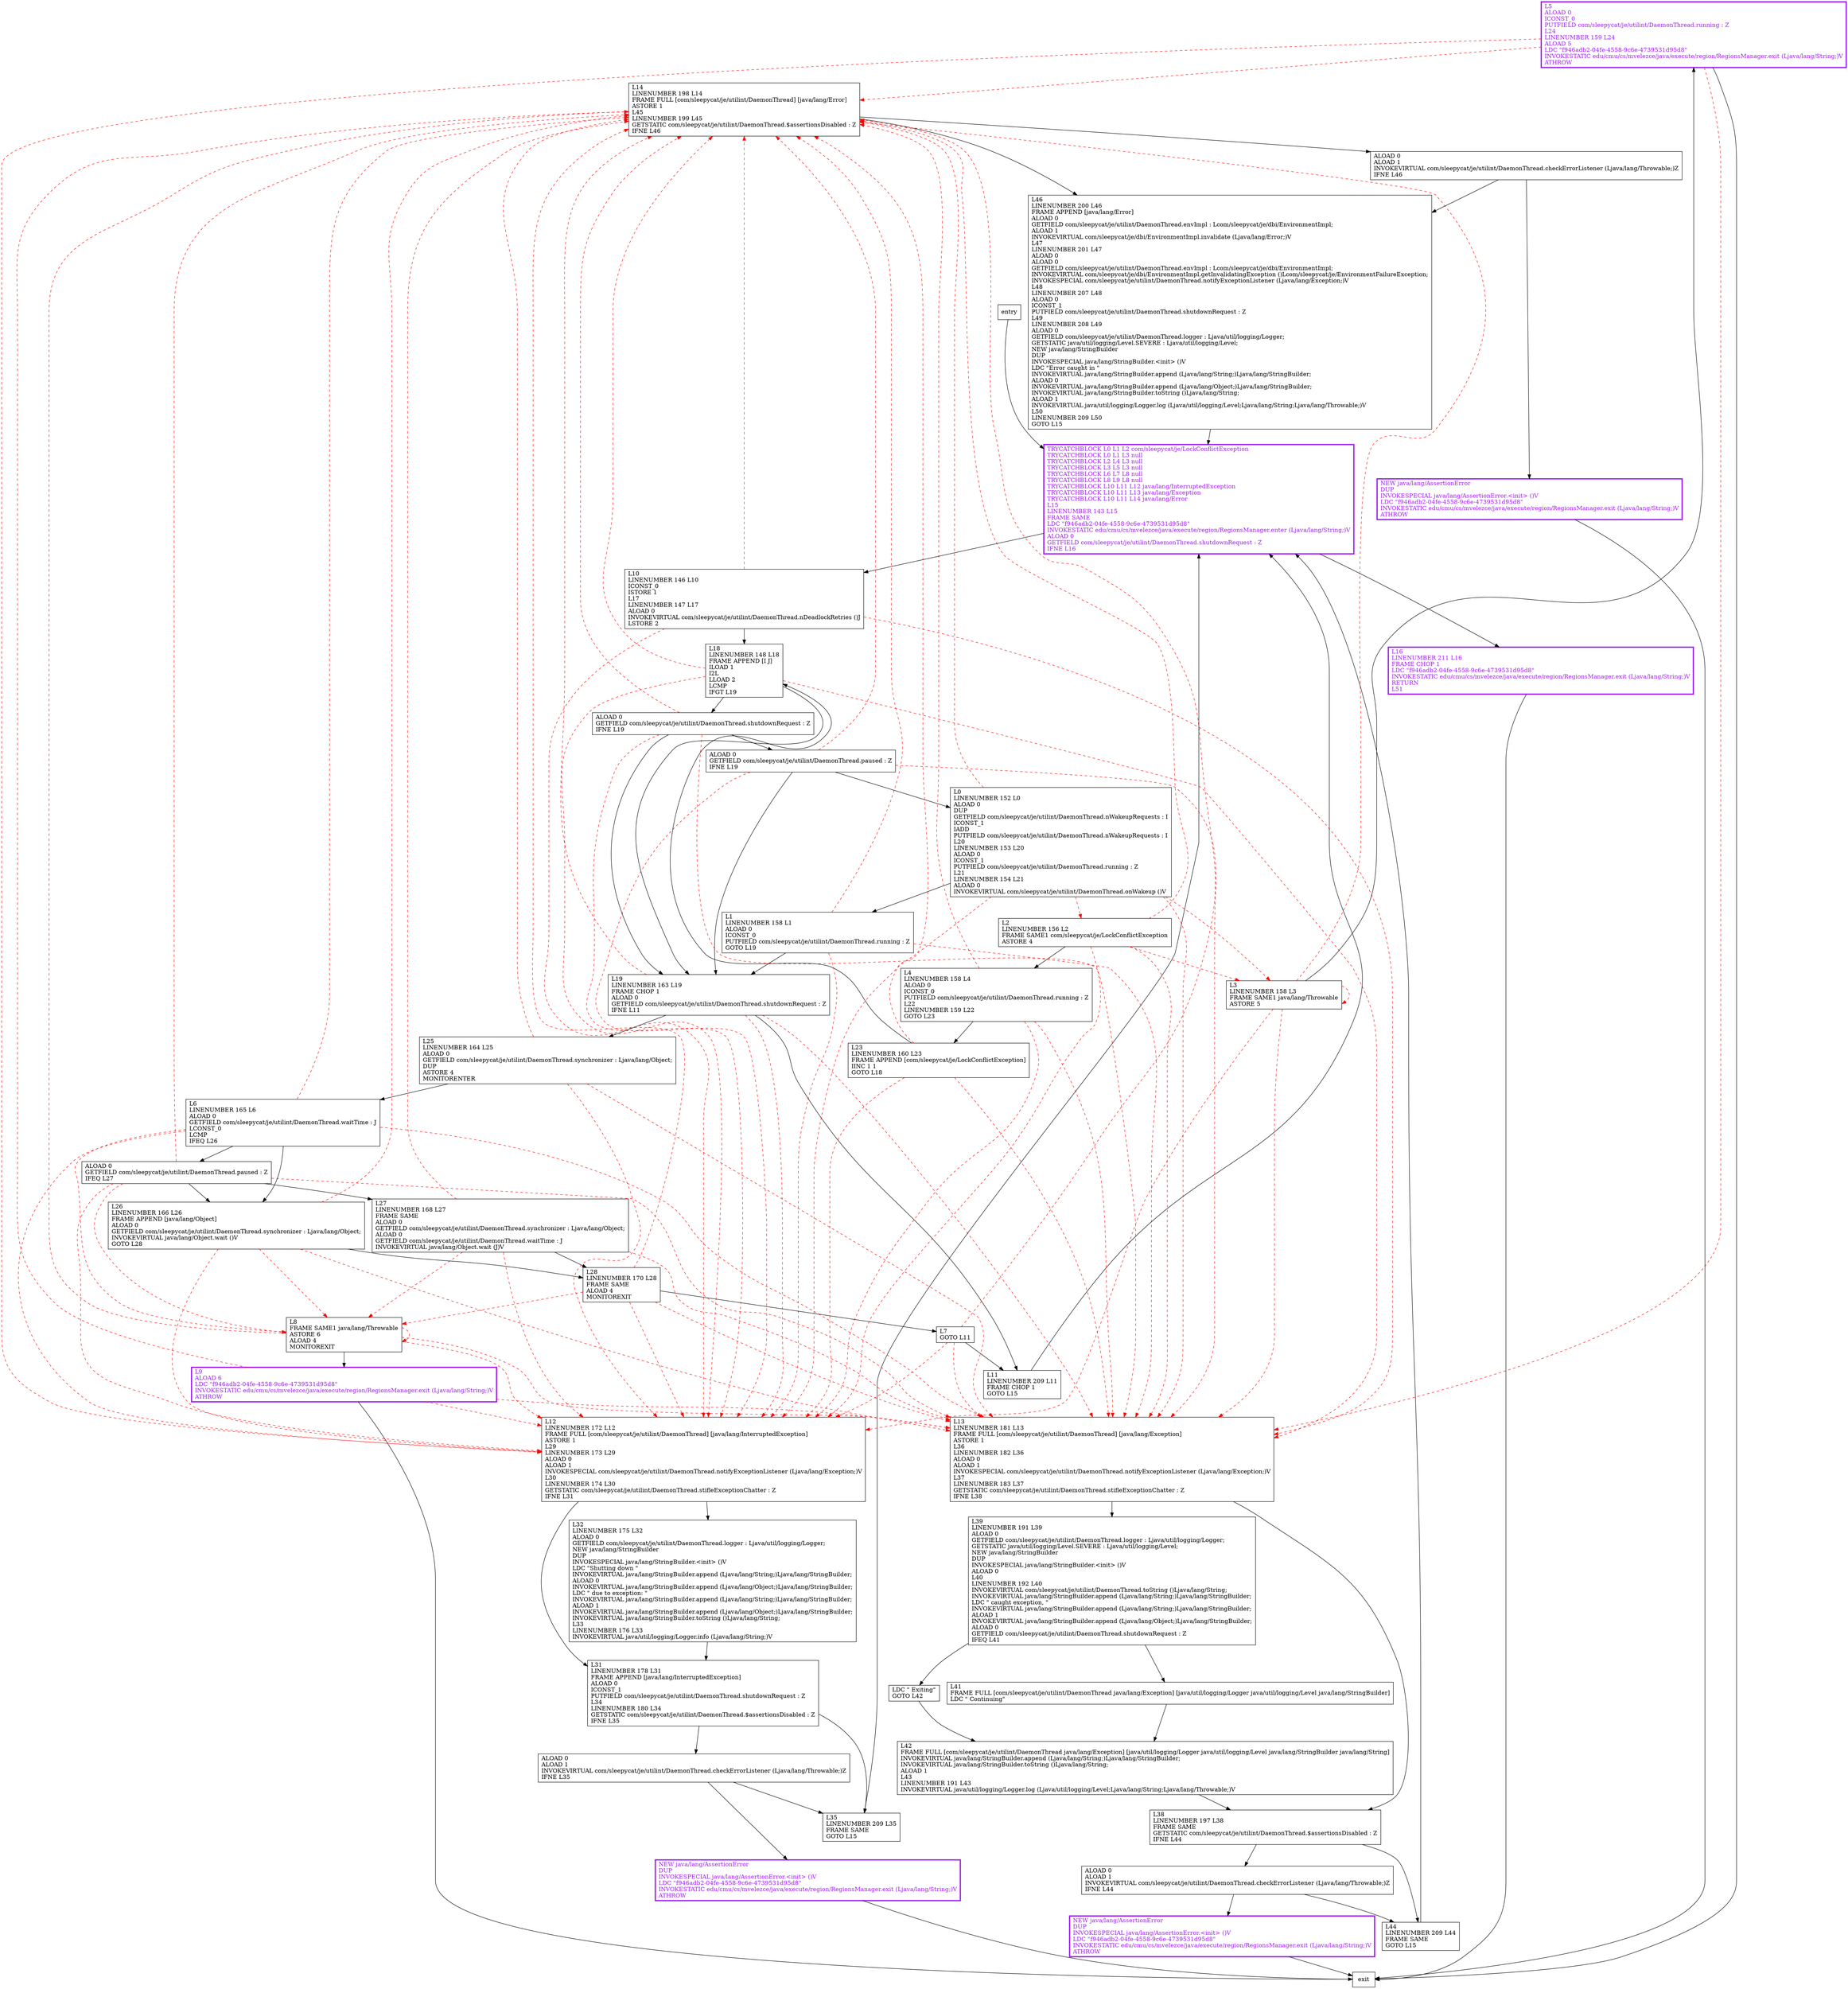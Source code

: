 digraph run {
node [shape=record];
1446867712 [label="L5\lALOAD 0\lICONST_0\lPUTFIELD com/sleepycat/je/utilint/DaemonThread.running : Z\lL24\lLINENUMBER 159 L24\lALOAD 5\lLDC \"f946adb2-04fe-4558-9c6e-4739531d95d8\"\lINVOKESTATIC edu/cmu/cs/mvelezce/java/execute/region/RegionsManager.exit (Ljava/lang/String;)V\lATHROW\l"];
1491853159 [label="L39\lLINENUMBER 191 L39\lALOAD 0\lGETFIELD com/sleepycat/je/utilint/DaemonThread.logger : Ljava/util/logging/Logger;\lGETSTATIC java/util/logging/Level.SEVERE : Ljava/util/logging/Level;\lNEW java/lang/StringBuilder\lDUP\lINVOKESPECIAL java/lang/StringBuilder.\<init\> ()V\lALOAD 0\lL40\lLINENUMBER 192 L40\lINVOKEVIRTUAL com/sleepycat/je/utilint/DaemonThread.toString ()Ljava/lang/String;\lINVOKEVIRTUAL java/lang/StringBuilder.append (Ljava/lang/String;)Ljava/lang/StringBuilder;\lLDC \" caught exception, \"\lINVOKEVIRTUAL java/lang/StringBuilder.append (Ljava/lang/String;)Ljava/lang/StringBuilder;\lALOAD 1\lINVOKEVIRTUAL java/lang/StringBuilder.append (Ljava/lang/Object;)Ljava/lang/StringBuilder;\lALOAD 0\lGETFIELD com/sleepycat/je/utilint/DaemonThread.shutdownRequest : Z\lIFEQ L41\l"];
23867413 [label="L1\lLINENUMBER 158 L1\lALOAD 0\lICONST_0\lPUTFIELD com/sleepycat/je/utilint/DaemonThread.running : Z\lGOTO L19\l"];
1833656518 [label="L32\lLINENUMBER 175 L32\lALOAD 0\lGETFIELD com/sleepycat/je/utilint/DaemonThread.logger : Ljava/util/logging/Logger;\lNEW java/lang/StringBuilder\lDUP\lINVOKESPECIAL java/lang/StringBuilder.\<init\> ()V\lLDC \"Shutting down \"\lINVOKEVIRTUAL java/lang/StringBuilder.append (Ljava/lang/String;)Ljava/lang/StringBuilder;\lALOAD 0\lINVOKEVIRTUAL java/lang/StringBuilder.append (Ljava/lang/Object;)Ljava/lang/StringBuilder;\lLDC \" due to exception: \"\lINVOKEVIRTUAL java/lang/StringBuilder.append (Ljava/lang/String;)Ljava/lang/StringBuilder;\lALOAD 1\lINVOKEVIRTUAL java/lang/StringBuilder.append (Ljava/lang/Object;)Ljava/lang/StringBuilder;\lINVOKEVIRTUAL java/lang/StringBuilder.toString ()Ljava/lang/String;\lL33\lLINENUMBER 176 L33\lINVOKEVIRTUAL java/util/logging/Logger.info (Ljava/lang/String;)V\l"];
1810648995 [label="L31\lLINENUMBER 178 L31\lFRAME APPEND [java/lang/InterruptedException]\lALOAD 0\lICONST_1\lPUTFIELD com/sleepycat/je/utilint/DaemonThread.shutdownRequest : Z\lL34\lLINENUMBER 180 L34\lGETSTATIC com/sleepycat/je/utilint/DaemonThread.$assertionsDisabled : Z\lIFNE L35\l"];
961355673 [label="L8\lFRAME SAME1 java/lang/Throwable\lASTORE 6\lALOAD 4\lMONITOREXIT\l"];
1056231430 [label="L14\lLINENUMBER 198 L14\lFRAME FULL [com/sleepycat/je/utilint/DaemonThread] [java/lang/Error]\lASTORE 1\lL45\lLINENUMBER 199 L45\lGETSTATIC com/sleepycat/je/utilint/DaemonThread.$assertionsDisabled : Z\lIFNE L46\l"];
1846595379 [label="NEW java/lang/AssertionError\lDUP\lINVOKESPECIAL java/lang/AssertionError.\<init\> ()V\lLDC \"f946adb2-04fe-4558-9c6e-4739531d95d8\"\lINVOKESTATIC edu/cmu/cs/mvelezce/java/execute/region/RegionsManager.exit (Ljava/lang/String;)V\lATHROW\l"];
1444349770 [label="L12\lLINENUMBER 172 L12\lFRAME FULL [com/sleepycat/je/utilint/DaemonThread] [java/lang/InterruptedException]\lASTORE 1\lL29\lLINENUMBER 173 L29\lALOAD 0\lALOAD 1\lINVOKESPECIAL com/sleepycat/je/utilint/DaemonThread.notifyExceptionListener (Ljava/lang/Exception;)V\lL30\lLINENUMBER 174 L30\lGETSTATIC com/sleepycat/je/utilint/DaemonThread.stifleExceptionChatter : Z\lIFNE L31\l"];
1133520647 [label="L10\lLINENUMBER 146 L10\lICONST_0\lISTORE 1\lL17\lLINENUMBER 147 L17\lALOAD 0\lINVOKEVIRTUAL com/sleepycat/je/utilint/DaemonThread.nDeadlockRetries ()J\lLSTORE 2\l"];
1819538648 [label="L18\lLINENUMBER 148 L18\lFRAME APPEND [I J]\lILOAD 1\lI2L\lLLOAD 2\lLCMP\lIFGT L19\l"];
581331925 [label="ALOAD 0\lALOAD 1\lINVOKEVIRTUAL com/sleepycat/je/utilint/DaemonThread.checkErrorListener (Ljava/lang/Throwable;)Z\lIFNE L44\l"];
816549963 [label="NEW java/lang/AssertionError\lDUP\lINVOKESPECIAL java/lang/AssertionError.\<init\> ()V\lLDC \"f946adb2-04fe-4558-9c6e-4739531d95d8\"\lINVOKESTATIC edu/cmu/cs/mvelezce/java/execute/region/RegionsManager.exit (Ljava/lang/String;)V\lATHROW\l"];
2076847049 [label="L19\lLINENUMBER 163 L19\lFRAME CHOP 1\lALOAD 0\lGETFIELD com/sleepycat/je/utilint/DaemonThread.shutdownRequest : Z\lIFNE L11\l"];
921368356 [label="L27\lLINENUMBER 168 L27\lFRAME SAME\lALOAD 0\lGETFIELD com/sleepycat/je/utilint/DaemonThread.synchronizer : Ljava/lang/Object;\lALOAD 0\lGETFIELD com/sleepycat/je/utilint/DaemonThread.waitTime : J\lINVOKEVIRTUAL java/lang/Object.wait (J)V\l"];
209320348 [label="L35\lLINENUMBER 209 L35\lFRAME SAME\lGOTO L15\l"];
1133066307 [label="NEW java/lang/AssertionError\lDUP\lINVOKESPECIAL java/lang/AssertionError.\<init\> ()V\lLDC \"f946adb2-04fe-4558-9c6e-4739531d95d8\"\lINVOKESTATIC edu/cmu/cs/mvelezce/java/execute/region/RegionsManager.exit (Ljava/lang/String;)V\lATHROW\l"];
1411008232 [label="L41\lFRAME FULL [com/sleepycat/je/utilint/DaemonThread java/lang/Exception] [java/util/logging/Logger java/util/logging/Level java/lang/StringBuilder]\lLDC \" Continuing\"\l"];
454912255 [label="L38\lLINENUMBER 197 L38\lFRAME SAME\lGETSTATIC com/sleepycat/je/utilint/DaemonThread.$assertionsDisabled : Z\lIFNE L44\l"];
1384954859 [label="L42\lFRAME FULL [com/sleepycat/je/utilint/DaemonThread java/lang/Exception] [java/util/logging/Logger java/util/logging/Level java/lang/StringBuilder java/lang/String]\lINVOKEVIRTUAL java/lang/StringBuilder.append (Ljava/lang/String;)Ljava/lang/StringBuilder;\lINVOKEVIRTUAL java/lang/StringBuilder.toString ()Ljava/lang/String;\lALOAD 1\lL43\lLINENUMBER 191 L43\lINVOKEVIRTUAL java/util/logging/Logger.log (Ljava/util/logging/Level;Ljava/lang/String;Ljava/lang/Throwable;)V\l"];
130575730 [label="L7\lGOTO L11\l"];
45125267 [label="L16\lLINENUMBER 211 L16\lFRAME CHOP 1\lLDC \"f946adb2-04fe-4558-9c6e-4739531d95d8\"\lINVOKESTATIC edu/cmu/cs/mvelezce/java/execute/region/RegionsManager.exit (Ljava/lang/String;)V\lRETURN\lL51\l"];
1224334107 [label="ALOAD 0\lGETFIELD com/sleepycat/je/utilint/DaemonThread.paused : Z\lIFEQ L27\l"];
2044198307 [label="L0\lLINENUMBER 152 L0\lALOAD 0\lDUP\lGETFIELD com/sleepycat/je/utilint/DaemonThread.nWakeupRequests : I\lICONST_1\lIADD\lPUTFIELD com/sleepycat/je/utilint/DaemonThread.nWakeupRequests : I\lL20\lLINENUMBER 153 L20\lALOAD 0\lICONST_1\lPUTFIELD com/sleepycat/je/utilint/DaemonThread.running : Z\lL21\lLINENUMBER 154 L21\lALOAD 0\lINVOKEVIRTUAL com/sleepycat/je/utilint/DaemonThread.onWakeup ()V\l"];
429638453 [label="L6\lLINENUMBER 165 L6\lALOAD 0\lGETFIELD com/sleepycat/je/utilint/DaemonThread.waitTime : J\lLCONST_0\lLCMP\lIFEQ L26\l"];
1736967478 [label="ALOAD 0\lALOAD 1\lINVOKEVIRTUAL com/sleepycat/je/utilint/DaemonThread.checkErrorListener (Ljava/lang/Throwable;)Z\lIFNE L35\l"];
2106123829 [label="ALOAD 0\lGETFIELD com/sleepycat/je/utilint/DaemonThread.paused : Z\lIFNE L19\l"];
1694803361 [label="L46\lLINENUMBER 200 L46\lFRAME APPEND [java/lang/Error]\lALOAD 0\lGETFIELD com/sleepycat/je/utilint/DaemonThread.envImpl : Lcom/sleepycat/je/dbi/EnvironmentImpl;\lALOAD 1\lINVOKEVIRTUAL com/sleepycat/je/dbi/EnvironmentImpl.invalidate (Ljava/lang/Error;)V\lL47\lLINENUMBER 201 L47\lALOAD 0\lALOAD 0\lGETFIELD com/sleepycat/je/utilint/DaemonThread.envImpl : Lcom/sleepycat/je/dbi/EnvironmentImpl;\lINVOKEVIRTUAL com/sleepycat/je/dbi/EnvironmentImpl.getInvalidatingException ()Lcom/sleepycat/je/EnvironmentFailureException;\lINVOKESPECIAL com/sleepycat/je/utilint/DaemonThread.notifyExceptionListener (Ljava/lang/Exception;)V\lL48\lLINENUMBER 207 L48\lALOAD 0\lICONST_1\lPUTFIELD com/sleepycat/je/utilint/DaemonThread.shutdownRequest : Z\lL49\lLINENUMBER 208 L49\lALOAD 0\lGETFIELD com/sleepycat/je/utilint/DaemonThread.logger : Ljava/util/logging/Logger;\lGETSTATIC java/util/logging/Level.SEVERE : Ljava/util/logging/Level;\lNEW java/lang/StringBuilder\lDUP\lINVOKESPECIAL java/lang/StringBuilder.\<init\> ()V\lLDC \"Error caught in \"\lINVOKEVIRTUAL java/lang/StringBuilder.append (Ljava/lang/String;)Ljava/lang/StringBuilder;\lALOAD 0\lINVOKEVIRTUAL java/lang/StringBuilder.append (Ljava/lang/Object;)Ljava/lang/StringBuilder;\lINVOKEVIRTUAL java/lang/StringBuilder.toString ()Ljava/lang/String;\lALOAD 1\lINVOKEVIRTUAL java/util/logging/Logger.log (Ljava/util/logging/Level;Ljava/lang/String;Ljava/lang/Throwable;)V\lL50\lLINENUMBER 209 L50\lGOTO L15\l"];
1295010609 [label="L2\lLINENUMBER 156 L2\lFRAME SAME1 com/sleepycat/je/LockConflictException\lASTORE 4\l"];
1892532244 [label="L3\lLINENUMBER 158 L3\lFRAME SAME1 java/lang/Throwable\lASTORE 5\l"];
81120963 [label="L9\lALOAD 6\lLDC \"f946adb2-04fe-4558-9c6e-4739531d95d8\"\lINVOKESTATIC edu/cmu/cs/mvelezce/java/execute/region/RegionsManager.exit (Ljava/lang/String;)V\lATHROW\l"];
1210345426 [label="L28\lLINENUMBER 170 L28\lFRAME SAME\lALOAD 4\lMONITOREXIT\l"];
1671865179 [label="ALOAD 0\lGETFIELD com/sleepycat/je/utilint/DaemonThread.shutdownRequest : Z\lIFNE L19\l"];
237897832 [label="L23\lLINENUMBER 160 L23\lFRAME APPEND [com/sleepycat/je/LockConflictException]\lIINC 1 1\lGOTO L18\l"];
133652986 [label="L11\lLINENUMBER 209 L11\lFRAME CHOP 1\lGOTO L15\l"];
909181259 [label="L4\lLINENUMBER 158 L4\lALOAD 0\lICONST_0\lPUTFIELD com/sleepycat/je/utilint/DaemonThread.running : Z\lL22\lLINENUMBER 159 L22\lGOTO L23\l"];
1480904333 [label="L25\lLINENUMBER 164 L25\lALOAD 0\lGETFIELD com/sleepycat/je/utilint/DaemonThread.synchronizer : Ljava/lang/Object;\lDUP\lASTORE 4\lMONITORENTER\l"];
722651713 [label="TRYCATCHBLOCK L0 L1 L2 com/sleepycat/je/LockConflictException\lTRYCATCHBLOCK L0 L1 L3 null\lTRYCATCHBLOCK L2 L4 L3 null\lTRYCATCHBLOCK L3 L5 L3 null\lTRYCATCHBLOCK L6 L7 L8 null\lTRYCATCHBLOCK L8 L9 L8 null\lTRYCATCHBLOCK L10 L11 L12 java/lang/InterruptedException\lTRYCATCHBLOCK L10 L11 L13 java/lang/Exception\lTRYCATCHBLOCK L10 L11 L14 java/lang/Error\lL15\lLINENUMBER 143 L15\lFRAME SAME\lLDC \"f946adb2-04fe-4558-9c6e-4739531d95d8\"\lINVOKESTATIC edu/cmu/cs/mvelezce/java/execute/region/RegionsManager.enter (Ljava/lang/String;)V\lALOAD 0\lGETFIELD com/sleepycat/je/utilint/DaemonThread.shutdownRequest : Z\lIFNE L16\l"];
2082371741 [label="L13\lLINENUMBER 181 L13\lFRAME FULL [com/sleepycat/je/utilint/DaemonThread] [java/lang/Exception]\lASTORE 1\lL36\lLINENUMBER 182 L36\lALOAD 0\lALOAD 1\lINVOKESPECIAL com/sleepycat/je/utilint/DaemonThread.notifyExceptionListener (Ljava/lang/Exception;)V\lL37\lLINENUMBER 183 L37\lGETSTATIC com/sleepycat/je/utilint/DaemonThread.stifleExceptionChatter : Z\lIFNE L38\l"];
1920606767 [label="L26\lLINENUMBER 166 L26\lFRAME APPEND [java/lang/Object]\lALOAD 0\lGETFIELD com/sleepycat/je/utilint/DaemonThread.synchronizer : Ljava/lang/Object;\lINVOKEVIRTUAL java/lang/Object.wait ()V\lGOTO L28\l"];
1953333306 [label="ALOAD 0\lALOAD 1\lINVOKEVIRTUAL com/sleepycat/je/utilint/DaemonThread.checkErrorListener (Ljava/lang/Throwable;)Z\lIFNE L46\l"];
1016819487 [label="LDC \" Exiting\"\lGOTO L42\l"];
1159858953 [label="L44\lLINENUMBER 209 L44\lFRAME SAME\lGOTO L15\l"];
entry;
exit;
1446867712 -> exit
1446867712 -> 2082371741 [style=dashed, color=red]
1446867712 -> 1056231430 [style=dashed, color=red]
1446867712 -> 1444349770 [style=dashed, color=red]
1491853159 -> 1411008232
1491853159 -> 1016819487
23867413 -> 2076847049
23867413 -> 2082371741 [style=dashed, color=red]
23867413 -> 1056231430 [style=dashed, color=red]
23867413 -> 1444349770 [style=dashed, color=red]
1833656518 -> 1810648995
1810648995 -> 1736967478
1810648995 -> 209320348
961355673 -> 2082371741 [style=dashed, color=red]
961355673 -> 81120963
961355673 -> 961355673 [style=dashed, color=red]
961355673 -> 1056231430 [style=dashed, color=red]
961355673 -> 1444349770 [style=dashed, color=red]
1056231430 -> 1694803361
1056231430 -> 1953333306
1846595379 -> exit
1444349770 -> 1833656518
1444349770 -> 1810648995
1133520647 -> 1819538648
1133520647 -> 2082371741 [style=dashed, color=red]
1133520647 -> 1056231430 [style=dashed, color=red]
1133520647 -> 1444349770 [style=dashed, color=red]
1819538648 -> 2076847049
1819538648 -> 2082371741 [style=dashed, color=red]
1819538648 -> 1671865179
1819538648 -> 1056231430 [style=dashed, color=red]
1819538648 -> 1444349770 [style=dashed, color=red]
581331925 -> 1133066307
581331925 -> 1159858953
816549963 -> exit
2076847049 -> 1480904333
2076847049 -> 2082371741 [style=dashed, color=red]
2076847049 -> 1056231430 [style=dashed, color=red]
2076847049 -> 133652986
2076847049 -> 1444349770 [style=dashed, color=red]
921368356 -> 2082371741 [style=dashed, color=red]
921368356 -> 1210345426
921368356 -> 961355673 [style=dashed, color=red]
921368356 -> 1056231430 [style=dashed, color=red]
921368356 -> 1444349770 [style=dashed, color=red]
209320348 -> 722651713
1133066307 -> exit
1411008232 -> 1384954859
454912255 -> 581331925
454912255 -> 1159858953
1384954859 -> 454912255
130575730 -> 2082371741 [style=dashed, color=red]
130575730 -> 1056231430 [style=dashed, color=red]
130575730 -> 133652986
130575730 -> 1444349770 [style=dashed, color=red]
45125267 -> exit
1224334107 -> 921368356
1224334107 -> 2082371741 [style=dashed, color=red]
1224334107 -> 1920606767
1224334107 -> 961355673 [style=dashed, color=red]
1224334107 -> 1056231430 [style=dashed, color=red]
1224334107 -> 1444349770 [style=dashed, color=red]
2044198307 -> 23867413
2044198307 -> 2082371741 [style=dashed, color=red]
2044198307 -> 1295010609 [style=dashed, color=red]
2044198307 -> 1892532244 [style=dashed, color=red]
2044198307 -> 1056231430 [style=dashed, color=red]
2044198307 -> 1444349770 [style=dashed, color=red]
429638453 -> 2082371741 [style=dashed, color=red]
429638453 -> 1920606767
429638453 -> 961355673 [style=dashed, color=red]
429638453 -> 1056231430 [style=dashed, color=red]
429638453 -> 1224334107
429638453 -> 1444349770 [style=dashed, color=red]
1736967478 -> 209320348
1736967478 -> 1846595379
2106123829 -> 2044198307
2106123829 -> 2076847049
2106123829 -> 2082371741 [style=dashed, color=red]
2106123829 -> 1056231430 [style=dashed, color=red]
2106123829 -> 1444349770 [style=dashed, color=red]
1694803361 -> 722651713
1295010609 -> 2082371741 [style=dashed, color=red]
1295010609 -> 1892532244 [style=dashed, color=red]
1295010609 -> 1056231430 [style=dashed, color=red]
1295010609 -> 1444349770 [style=dashed, color=red]
1295010609 -> 909181259
1892532244 -> 1446867712
1892532244 -> 2082371741 [style=dashed, color=red]
1892532244 -> 1892532244 [style=dashed, color=red]
1892532244 -> 1056231430 [style=dashed, color=red]
1892532244 -> 1444349770 [style=dashed, color=red]
81120963 -> exit
81120963 -> 2082371741 [style=dashed, color=red]
81120963 -> 1056231430 [style=dashed, color=red]
81120963 -> 1444349770 [style=dashed, color=red]
1210345426 -> 2082371741 [style=dashed, color=red]
1210345426 -> 961355673 [style=dashed, color=red]
1210345426 -> 1056231430 [style=dashed, color=red]
1210345426 -> 130575730
1210345426 -> 1444349770 [style=dashed, color=red]
1671865179 -> 2106123829
1671865179 -> 2076847049
1671865179 -> 2082371741 [style=dashed, color=red]
1671865179 -> 1056231430 [style=dashed, color=red]
1671865179 -> 1444349770 [style=dashed, color=red]
237897832 -> 1819538648
237897832 -> 2082371741 [style=dashed, color=red]
237897832 -> 1056231430 [style=dashed, color=red]
237897832 -> 1444349770 [style=dashed, color=red]
133652986 -> 722651713
909181259 -> 2082371741 [style=dashed, color=red]
909181259 -> 237897832
909181259 -> 1056231430 [style=dashed, color=red]
909181259 -> 1444349770 [style=dashed, color=red]
entry -> 722651713
1480904333 -> 429638453
1480904333 -> 2082371741 [style=dashed, color=red]
1480904333 -> 1056231430 [style=dashed, color=red]
1480904333 -> 1444349770 [style=dashed, color=red]
722651713 -> 45125267
722651713 -> 1133520647
2082371741 -> 1491853159
2082371741 -> 454912255
1920606767 -> 2082371741 [style=dashed, color=red]
1920606767 -> 1210345426
1920606767 -> 961355673 [style=dashed, color=red]
1920606767 -> 1056231430 [style=dashed, color=red]
1920606767 -> 1444349770 [style=dashed, color=red]
1953333306 -> 816549963
1953333306 -> 1694803361
1016819487 -> 1384954859
1159858953 -> 722651713
1446867712[fontcolor="purple", penwidth=3, color="purple"];
816549963[fontcolor="purple", penwidth=3, color="purple"];
722651713[fontcolor="purple", penwidth=3, color="purple"];
1133066307[fontcolor="purple", penwidth=3, color="purple"];
81120963[fontcolor="purple", penwidth=3, color="purple"];
1846595379[fontcolor="purple", penwidth=3, color="purple"];
45125267[fontcolor="purple", penwidth=3, color="purple"];
}
